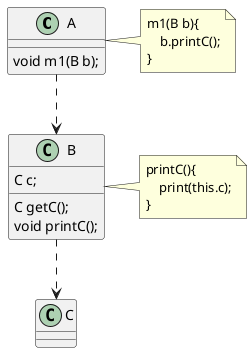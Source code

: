 @startuml

class A{
    void m1(B b);
}
note right of A
m1(B b){
    b.printC();
}
end note

class B{
    C c;
    C getC();
    void printC();
}
note right of B
printC(){
    print(this.c);
}
end note

class C{
}

A ..> B
B ..> C

@enduml